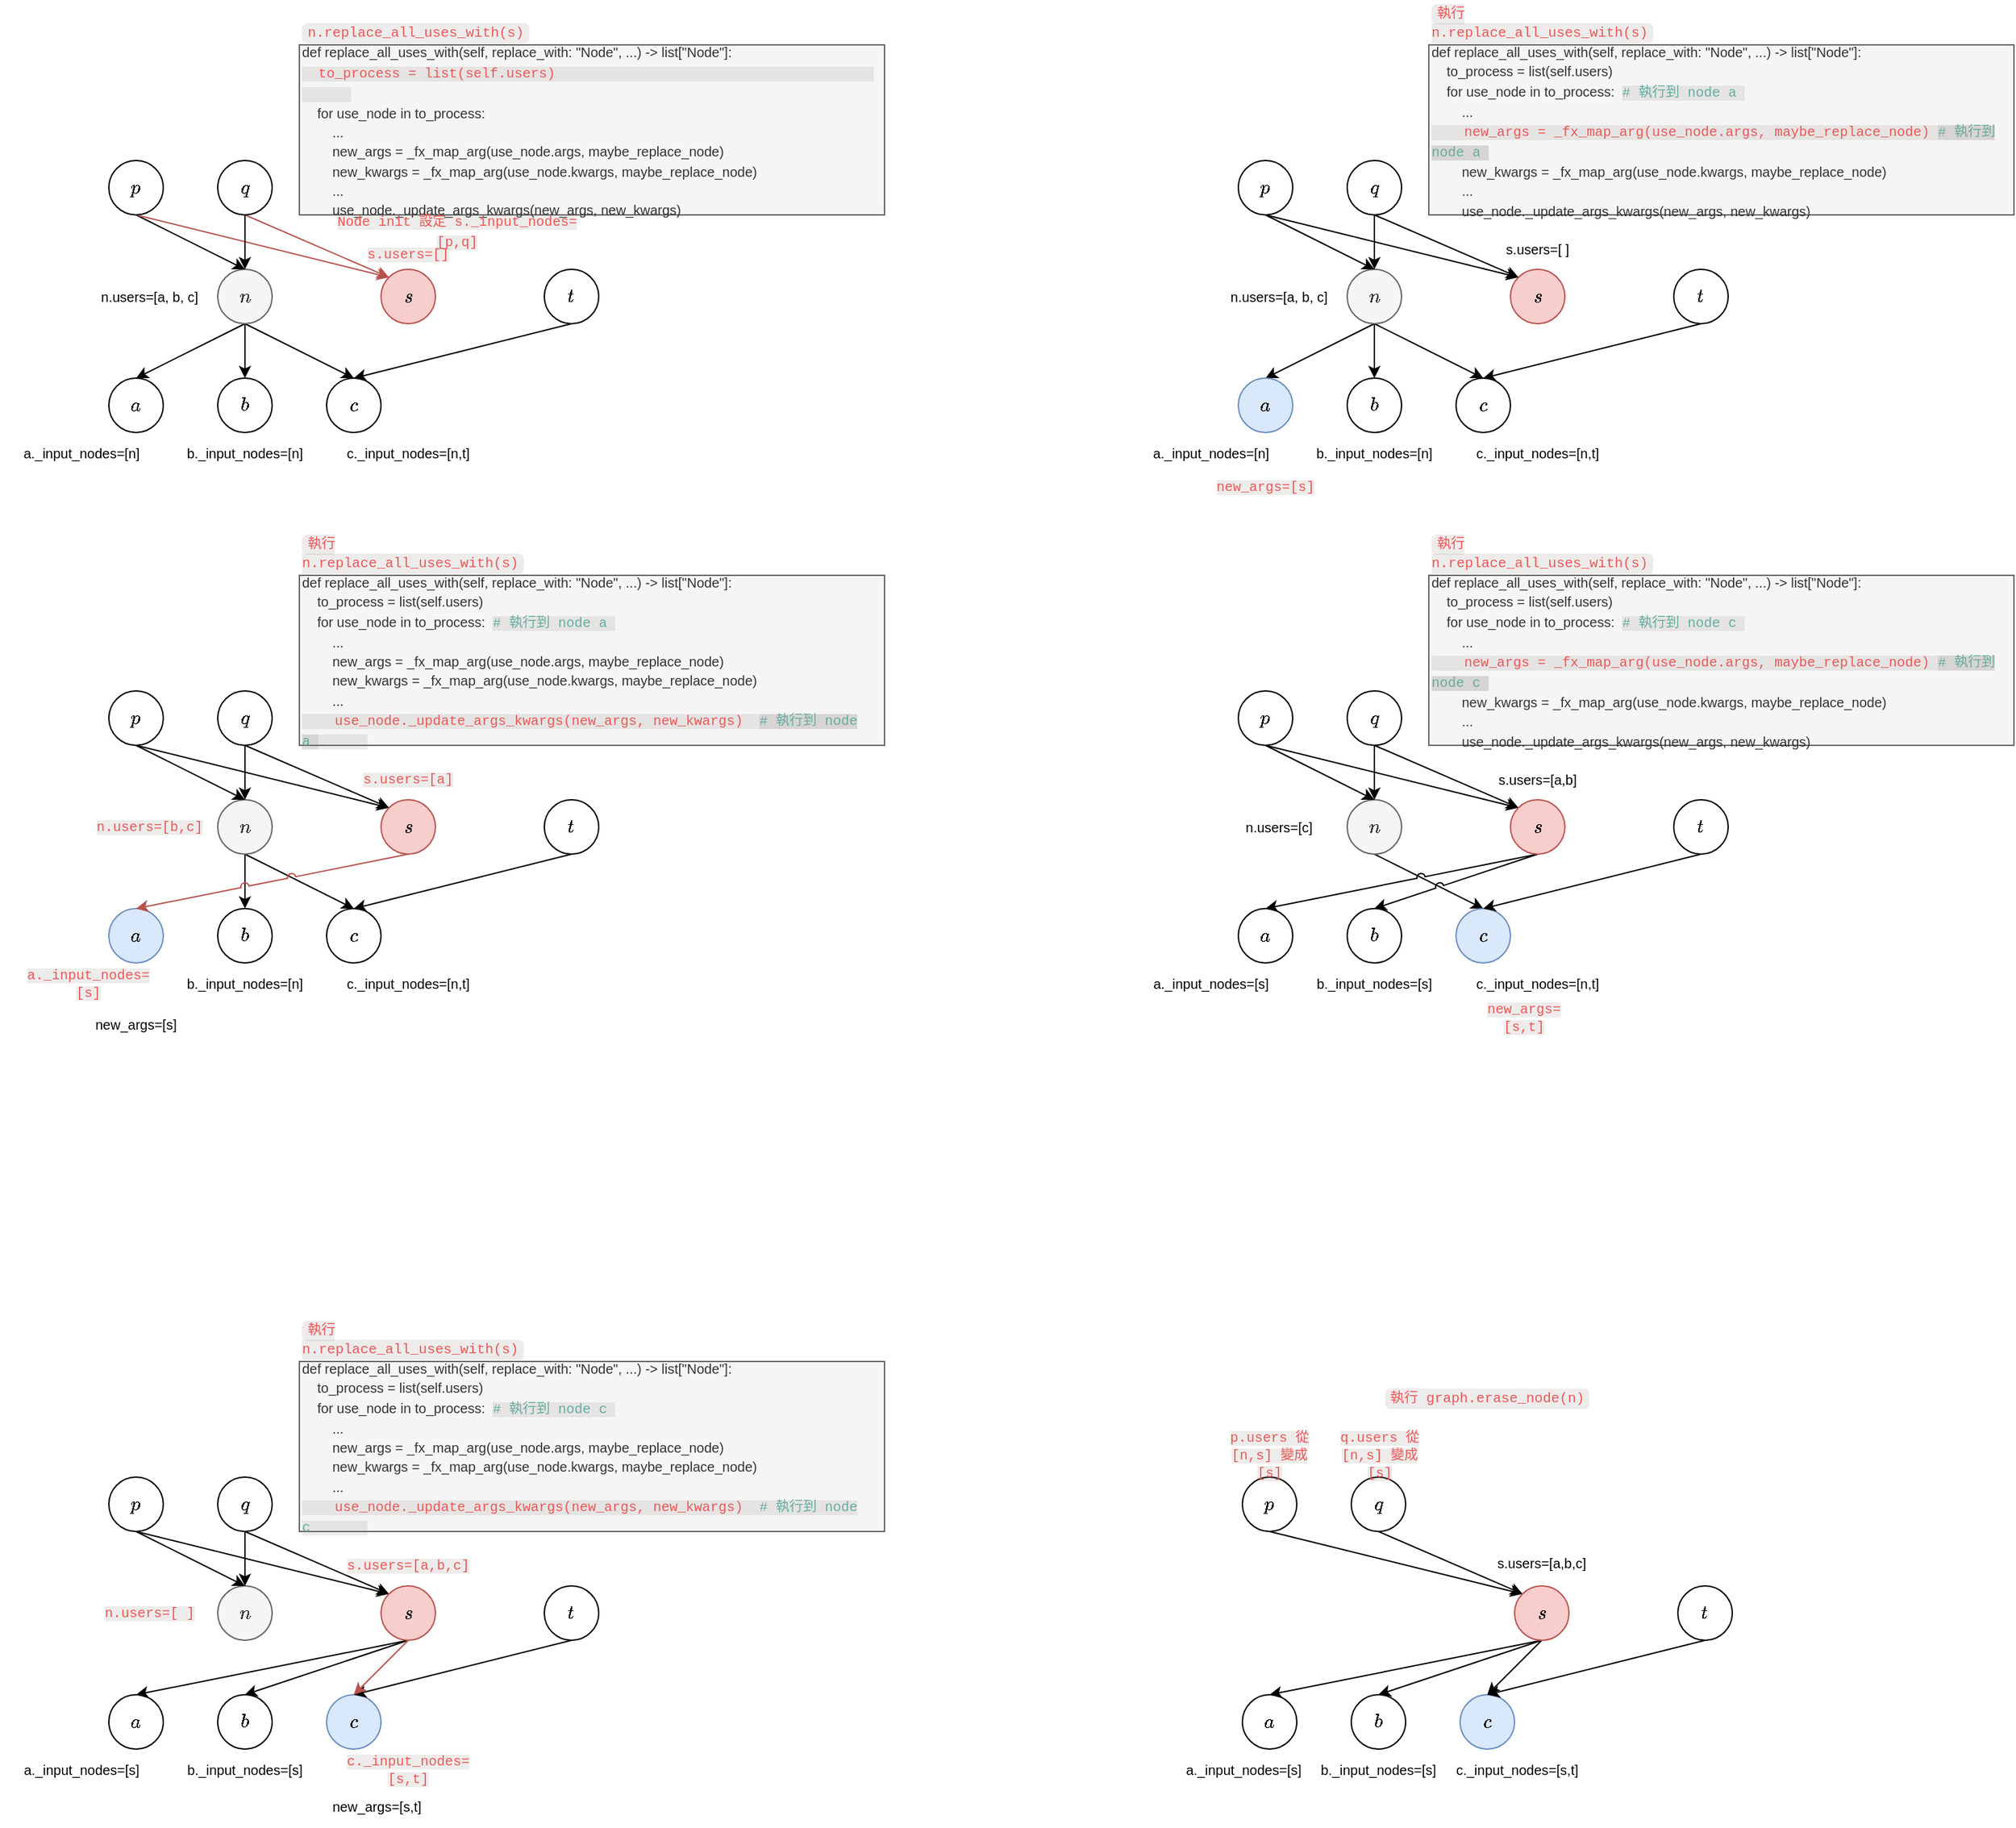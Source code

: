 <mxfile version="28.0.7">
  <diagram name="第 1 页" id="ZsYUH90OOo9Mc2eCsRlN">
    <mxGraphModel dx="815" dy="444" grid="0" gridSize="10" guides="1" tooltips="1" connect="1" arrows="1" fold="1" page="1" pageScale="1" pageWidth="827" pageHeight="1169" math="0" shadow="0">
      <root>
        <mxCell id="0" />
        <mxCell id="1" parent="0" />
        <mxCell id="0RsFQRjkEv8v1QVhbTPD-40" style="edgeStyle=orthogonalEdgeStyle;rounded=0;orthogonalLoop=1;jettySize=auto;html=1;exitX=0.5;exitY=1;exitDx=0;exitDy=0;entryX=0.5;entryY=0;entryDx=0;entryDy=0;" edge="1" parent="1" source="0RsFQRjkEv8v1QVhbTPD-43" target="0RsFQRjkEv8v1QVhbTPD-47">
          <mxGeometry relative="1" as="geometry" />
        </mxCell>
        <mxCell id="0RsFQRjkEv8v1QVhbTPD-41" style="rounded=0;orthogonalLoop=1;jettySize=auto;html=1;exitX=0.5;exitY=1;exitDx=0;exitDy=0;entryX=0.5;entryY=0;entryDx=0;entryDy=0;" edge="1" parent="1" source="0RsFQRjkEv8v1QVhbTPD-43" target="0RsFQRjkEv8v1QVhbTPD-48">
          <mxGeometry relative="1" as="geometry" />
        </mxCell>
        <mxCell id="0RsFQRjkEv8v1QVhbTPD-42" style="rounded=0;orthogonalLoop=1;jettySize=auto;html=1;exitX=0.5;exitY=1;exitDx=0;exitDy=0;entryX=0.5;entryY=0;entryDx=0;entryDy=0;" edge="1" parent="1" source="0RsFQRjkEv8v1QVhbTPD-43" target="0RsFQRjkEv8v1QVhbTPD-46">
          <mxGeometry relative="1" as="geometry" />
        </mxCell>
        <mxCell id="0RsFQRjkEv8v1QVhbTPD-43" value="`n`" style="ellipse;whiteSpace=wrap;html=1;aspect=fixed;fillColor=#f5f5f5;fontColor=#333333;strokeColor=#666666;" vertex="1" parent="1">
          <mxGeometry x="160" y="405" width="40" height="40" as="geometry" />
        </mxCell>
        <mxCell id="0RsFQRjkEv8v1QVhbTPD-44" style="rounded=0;orthogonalLoop=1;jettySize=auto;html=1;exitX=0.5;exitY=1;exitDx=0;exitDy=0;entryX=0.5;entryY=0;entryDx=0;entryDy=0;" edge="1" parent="1" source="0RsFQRjkEv8v1QVhbTPD-45" target="0RsFQRjkEv8v1QVhbTPD-43">
          <mxGeometry relative="1" as="geometry" />
        </mxCell>
        <mxCell id="0RsFQRjkEv8v1QVhbTPD-164" style="rounded=0;orthogonalLoop=1;jettySize=auto;html=1;exitX=0.5;exitY=1;exitDx=0;exitDy=0;entryX=0;entryY=0;entryDx=0;entryDy=0;fillColor=#f8cecc;strokeColor=#b85450;" edge="1" parent="1" source="0RsFQRjkEv8v1QVhbTPD-45" target="0RsFQRjkEv8v1QVhbTPD-53">
          <mxGeometry relative="1" as="geometry" />
        </mxCell>
        <mxCell id="0RsFQRjkEv8v1QVhbTPD-45" value="`p`" style="ellipse;whiteSpace=wrap;html=1;aspect=fixed;" vertex="1" parent="1">
          <mxGeometry x="80" y="325" width="40" height="40" as="geometry" />
        </mxCell>
        <mxCell id="0RsFQRjkEv8v1QVhbTPD-46" value="`a`" style="ellipse;whiteSpace=wrap;html=1;aspect=fixed;fillColor=default;strokeColor=default;align=center;verticalAlign=middle;fontFamily=Helvetica;fontSize=12;fontColor=default;" vertex="1" parent="1">
          <mxGeometry x="80" y="485" width="40" height="40" as="geometry" />
        </mxCell>
        <mxCell id="0RsFQRjkEv8v1QVhbTPD-47" value="`b`" style="ellipse;whiteSpace=wrap;html=1;aspect=fixed;" vertex="1" parent="1">
          <mxGeometry x="160" y="485" width="40" height="40" as="geometry" />
        </mxCell>
        <mxCell id="0RsFQRjkEv8v1QVhbTPD-48" value="`c`" style="ellipse;whiteSpace=wrap;html=1;aspect=fixed;" vertex="1" parent="1">
          <mxGeometry x="240" y="485" width="40" height="40" as="geometry" />
        </mxCell>
        <mxCell id="0RsFQRjkEv8v1QVhbTPD-49" style="rounded=0;orthogonalLoop=1;jettySize=auto;html=1;exitX=0.5;exitY=1;exitDx=0;exitDy=0;entryX=0.5;entryY=0;entryDx=0;entryDy=0;" edge="1" parent="1" source="0RsFQRjkEv8v1QVhbTPD-50" target="0RsFQRjkEv8v1QVhbTPD-48">
          <mxGeometry relative="1" as="geometry" />
        </mxCell>
        <mxCell id="0RsFQRjkEv8v1QVhbTPD-50" value="`t`" style="ellipse;whiteSpace=wrap;html=1;aspect=fixed;" vertex="1" parent="1">
          <mxGeometry x="400" y="405" width="40" height="40" as="geometry" />
        </mxCell>
        <mxCell id="0RsFQRjkEv8v1QVhbTPD-51" style="rounded=0;orthogonalLoop=1;jettySize=auto;html=1;exitX=0.5;exitY=1;exitDx=0;exitDy=0;entryX=0.5;entryY=0;entryDx=0;entryDy=0;" edge="1" parent="1" source="0RsFQRjkEv8v1QVhbTPD-52" target="0RsFQRjkEv8v1QVhbTPD-43">
          <mxGeometry relative="1" as="geometry" />
        </mxCell>
        <mxCell id="0RsFQRjkEv8v1QVhbTPD-165" style="rounded=0;orthogonalLoop=1;jettySize=auto;html=1;exitX=0.5;exitY=1;exitDx=0;exitDy=0;entryX=0;entryY=0;entryDx=0;entryDy=0;fillColor=#f8cecc;strokeColor=#b85450;" edge="1" parent="1" source="0RsFQRjkEv8v1QVhbTPD-52" target="0RsFQRjkEv8v1QVhbTPD-53">
          <mxGeometry relative="1" as="geometry" />
        </mxCell>
        <mxCell id="0RsFQRjkEv8v1QVhbTPD-52" value="`q`" style="ellipse;whiteSpace=wrap;html=1;aspect=fixed;" vertex="1" parent="1">
          <mxGeometry x="160" y="325" width="40" height="40" as="geometry" />
        </mxCell>
        <mxCell id="0RsFQRjkEv8v1QVhbTPD-53" value="`s`" style="ellipse;whiteSpace=wrap;html=1;aspect=fixed;fillColor=#f8cecc;strokeColor=#b85450;" vertex="1" parent="1">
          <mxGeometry x="280" y="405" width="40" height="40" as="geometry" />
        </mxCell>
        <mxCell id="0RsFQRjkEv8v1QVhbTPD-54" value="&lt;div style=&quot;&quot;&gt;&lt;font style=&quot;font-size: 10px;&quot;&gt;def replace_all_uses_with(self, replace_with: &quot;Node&quot;, ...) -&amp;gt; list[&quot;Node&quot;]:&lt;/font&gt;&lt;/div&gt;&lt;div style=&quot;&quot;&gt;&lt;span style=&quot;color: rgb(235, 87, 87); font-family: SFMono-Regular, Menlo, Consolas, &amp;quot;PT Mono&amp;quot;, &amp;quot;Liberation Mono&amp;quot;, Courier, monospace; font-size: 10px; text-align: center; background-color: rgba(135, 131, 120, 0.15);&quot;&gt;&amp;nbsp; to_process = list(self.users)&amp;nbsp; &amp;nbsp; &amp;nbsp; &amp;nbsp; &amp;nbsp; &amp;nbsp; &amp;nbsp; &amp;nbsp; &amp;nbsp;&lt;/span&gt;&lt;span style=&quot;font-size: 10px;&quot;&gt;&lt;/span&gt;&lt;span style=&quot;background-color: rgba(135, 131, 120, 0.15); color: rgb(235, 87, 87); font-family: SFMono-Regular, Menlo, Consolas, &amp;quot;PT Mono&amp;quot;, &amp;quot;Liberation Mono&amp;quot;, Courier, monospace; font-size: 10px; text-align: center;&quot;&gt;&amp;nbsp; &amp;nbsp; &amp;nbsp; &amp;nbsp; &amp;nbsp; &amp;nbsp; &amp;nbsp; &amp;nbsp; &amp;nbsp;&lt;/span&gt;&lt;span style=&quot;background-color: rgba(135, 131, 120, 0.15); color: rgb(235, 87, 87); font-family: SFMono-Regular, Menlo, Consolas, &amp;quot;PT Mono&amp;quot;, &amp;quot;Liberation Mono&amp;quot;, Courier, monospace; font-size: 10px; text-align: center;&quot;&gt;&amp;nbsp; &amp;nbsp; &amp;nbsp; &amp;nbsp; &amp;nbsp; &amp;nbsp;&amp;nbsp;&lt;/span&gt;&lt;/div&gt;&lt;div style=&quot;&quot;&gt;&lt;span style=&quot;font-size: 10px; background-color: transparent; color: light-dark(rgb(51, 51, 51), rgb(193, 193, 193));&quot;&gt;&amp;nbsp; &amp;nbsp; for use_node in to_process:&lt;/span&gt;&lt;/div&gt;&lt;div style=&quot;&quot;&gt;&lt;font style=&quot;font-size: 10px;&quot;&gt;&lt;span style=&quot;background-color: transparent; color: light-dark(rgb(51, 51, 51), rgb(193, 193, 193));&quot;&gt;&amp;nbsp; &amp;nbsp;&lt;/span&gt;&lt;span style=&quot;background-color: transparent; color: light-dark(rgb(51, 51, 51), rgb(193, 193, 193));&quot;&gt;&amp;nbsp;&lt;/span&gt;&amp;nbsp; &amp;nbsp; ...&lt;br&gt;&lt;/font&gt;&lt;/div&gt;&lt;div style=&quot;&quot;&gt;&lt;font style=&quot;font-size: 10px;&quot;&gt;&amp;nbsp; &amp;nbsp; &amp;nbsp; &amp;nbsp; new_args = _fx_map_arg(use_node.args, maybe_replace_node)&lt;/font&gt;&lt;/div&gt;&lt;div style=&quot;&quot;&gt;&lt;font style=&quot;font-size: 10px;&quot;&gt;&amp;nbsp; &amp;nbsp; &amp;nbsp; &amp;nbsp; new_kwargs = _fx_map_arg(use_node.kwargs, maybe_replace_node)&lt;br&gt;&amp;nbsp; &amp;nbsp;&amp;nbsp;&amp;nbsp; &amp;nbsp; ...&lt;br&gt;&amp;nbsp; &amp;nbsp;&amp;nbsp;&amp;nbsp; &amp;nbsp;&amp;nbsp;use_node._update_args_kwargs(new_args, new_kwargs)&lt;/font&gt;&lt;/div&gt;" style="text;html=1;align=left;verticalAlign=middle;whiteSpace=wrap;rounded=0;fillColor=#f5f5f5;fontColor=#333333;strokeColor=#666666;" vertex="1" parent="1">
          <mxGeometry x="220" y="240" width="430" height="125" as="geometry" />
        </mxCell>
        <mxCell id="0RsFQRjkEv8v1QVhbTPD-56" value="&lt;div style=&quot;display:inline&quot; class=&quot;notion-inline-code-container&quot;&gt;&lt;span class=&quot;notion-enable-hover&quot; spellcheck=&quot;false&quot; data-token-index=&quot;0&quot; style=&quot;font-family: SFMono-Regular, Menlo, Consolas, &amp;quot;PT Mono&amp;quot;, &amp;quot;Liberation Mono&amp;quot;, Courier, monospace; line-height: normal; background: rgba(135, 131, 120, 0.15); color: rgb(235, 87, 87); border-radius: 4px; font-size: 85%; padding: 0.2em 0.4em; position: relative; bottom: 0.065em;&quot;&gt;n.replace_all_uses_with(s)&lt;/span&gt;&lt;/div&gt;" style="text;whiteSpace=wrap;html=1;align=left;verticalAlign=bottom;" vertex="1" parent="1">
          <mxGeometry x="220" y="210" width="160" height="30" as="geometry" />
        </mxCell>
        <mxCell id="0RsFQRjkEv8v1QVhbTPD-59" value="n.users=[a, b, c]" style="text;html=1;align=center;verticalAlign=middle;whiteSpace=wrap;rounded=0;fontSize=10;" vertex="1" parent="1">
          <mxGeometry x="70" y="410" width="80" height="30" as="geometry" />
        </mxCell>
        <mxCell id="0RsFQRjkEv8v1QVhbTPD-60" value="&lt;span style=&quot;color: rgb(235, 87, 87); font-family: SFMono-Regular, Menlo, Consolas, &amp;quot;PT Mono&amp;quot;, &amp;quot;Liberation Mono&amp;quot;, Courier, monospace; background-color: rgba(135, 131, 120, 0.15);&quot;&gt;s.users=[]&lt;/span&gt;" style="text;html=1;align=center;verticalAlign=middle;whiteSpace=wrap;rounded=0;fontSize=10;" vertex="1" parent="1">
          <mxGeometry x="260" y="383" width="80" height="22" as="geometry" />
        </mxCell>
        <mxCell id="0RsFQRjkEv8v1QVhbTPD-61" style="edgeStyle=orthogonalEdgeStyle;rounded=0;orthogonalLoop=1;jettySize=auto;html=1;exitX=0.5;exitY=1;exitDx=0;exitDy=0;entryX=0.5;entryY=0;entryDx=0;entryDy=0;" edge="1" parent="1" source="0RsFQRjkEv8v1QVhbTPD-64" target="0RsFQRjkEv8v1QVhbTPD-68">
          <mxGeometry relative="1" as="geometry" />
        </mxCell>
        <mxCell id="0RsFQRjkEv8v1QVhbTPD-62" style="rounded=0;orthogonalLoop=1;jettySize=auto;html=1;exitX=0.5;exitY=1;exitDx=0;exitDy=0;entryX=0.5;entryY=0;entryDx=0;entryDy=0;" edge="1" parent="1" source="0RsFQRjkEv8v1QVhbTPD-64" target="0RsFQRjkEv8v1QVhbTPD-69">
          <mxGeometry relative="1" as="geometry" />
        </mxCell>
        <mxCell id="0RsFQRjkEv8v1QVhbTPD-63" style="rounded=0;orthogonalLoop=1;jettySize=auto;html=1;exitX=0.5;exitY=1;exitDx=0;exitDy=0;entryX=0.5;entryY=0;entryDx=0;entryDy=0;" edge="1" parent="1" source="0RsFQRjkEv8v1QVhbTPD-64" target="0RsFQRjkEv8v1QVhbTPD-67">
          <mxGeometry relative="1" as="geometry" />
        </mxCell>
        <mxCell id="0RsFQRjkEv8v1QVhbTPD-64" value="`n`" style="ellipse;whiteSpace=wrap;html=1;aspect=fixed;fillColor=#f5f5f5;fontColor=#333333;strokeColor=#666666;" vertex="1" parent="1">
          <mxGeometry x="990" y="405" width="40" height="40" as="geometry" />
        </mxCell>
        <mxCell id="0RsFQRjkEv8v1QVhbTPD-65" style="rounded=0;orthogonalLoop=1;jettySize=auto;html=1;exitX=0.5;exitY=1;exitDx=0;exitDy=0;entryX=0.5;entryY=0;entryDx=0;entryDy=0;" edge="1" parent="1" source="0RsFQRjkEv8v1QVhbTPD-66" target="0RsFQRjkEv8v1QVhbTPD-64">
          <mxGeometry relative="1" as="geometry" />
        </mxCell>
        <mxCell id="0RsFQRjkEv8v1QVhbTPD-66" value="`p`" style="ellipse;whiteSpace=wrap;html=1;aspect=fixed;" vertex="1" parent="1">
          <mxGeometry x="910" y="325" width="40" height="40" as="geometry" />
        </mxCell>
        <mxCell id="0RsFQRjkEv8v1QVhbTPD-67" value="`a`" style="ellipse;whiteSpace=wrap;html=1;aspect=fixed;fillColor=#dae8fc;strokeColor=#6c8ebf;align=center;verticalAlign=middle;fontFamily=Helvetica;fontSize=12;" vertex="1" parent="1">
          <mxGeometry x="910" y="485" width="40" height="40" as="geometry" />
        </mxCell>
        <mxCell id="0RsFQRjkEv8v1QVhbTPD-68" value="`b`" style="ellipse;whiteSpace=wrap;html=1;aspect=fixed;" vertex="1" parent="1">
          <mxGeometry x="990" y="485" width="40" height="40" as="geometry" />
        </mxCell>
        <mxCell id="0RsFQRjkEv8v1QVhbTPD-69" value="`c`" style="ellipse;whiteSpace=wrap;html=1;aspect=fixed;" vertex="1" parent="1">
          <mxGeometry x="1070" y="485" width="40" height="40" as="geometry" />
        </mxCell>
        <mxCell id="0RsFQRjkEv8v1QVhbTPD-70" style="rounded=0;orthogonalLoop=1;jettySize=auto;html=1;exitX=0.5;exitY=1;exitDx=0;exitDy=0;entryX=0.5;entryY=0;entryDx=0;entryDy=0;" edge="1" parent="1" source="0RsFQRjkEv8v1QVhbTPD-71" target="0RsFQRjkEv8v1QVhbTPD-69">
          <mxGeometry relative="1" as="geometry" />
        </mxCell>
        <mxCell id="0RsFQRjkEv8v1QVhbTPD-71" value="`t`" style="ellipse;whiteSpace=wrap;html=1;aspect=fixed;" vertex="1" parent="1">
          <mxGeometry x="1230" y="405" width="40" height="40" as="geometry" />
        </mxCell>
        <mxCell id="0RsFQRjkEv8v1QVhbTPD-72" style="rounded=0;orthogonalLoop=1;jettySize=auto;html=1;exitX=0.5;exitY=1;exitDx=0;exitDy=0;entryX=0.5;entryY=0;entryDx=0;entryDy=0;" edge="1" parent="1" source="0RsFQRjkEv8v1QVhbTPD-73" target="0RsFQRjkEv8v1QVhbTPD-64">
          <mxGeometry relative="1" as="geometry" />
        </mxCell>
        <mxCell id="0RsFQRjkEv8v1QVhbTPD-173" style="rounded=0;orthogonalLoop=1;jettySize=auto;html=1;exitX=0.5;exitY=1;exitDx=0;exitDy=0;entryX=0;entryY=0;entryDx=0;entryDy=0;" edge="1" parent="1" source="0RsFQRjkEv8v1QVhbTPD-73" target="0RsFQRjkEv8v1QVhbTPD-74">
          <mxGeometry relative="1" as="geometry" />
        </mxCell>
        <mxCell id="0RsFQRjkEv8v1QVhbTPD-73" value="`q`" style="ellipse;whiteSpace=wrap;html=1;aspect=fixed;" vertex="1" parent="1">
          <mxGeometry x="990" y="325" width="40" height="40" as="geometry" />
        </mxCell>
        <mxCell id="0RsFQRjkEv8v1QVhbTPD-74" value="`s`" style="ellipse;whiteSpace=wrap;html=1;aspect=fixed;fillColor=#f8cecc;strokeColor=#b85450;" vertex="1" parent="1">
          <mxGeometry x="1110" y="405" width="40" height="40" as="geometry" />
        </mxCell>
        <mxCell id="0RsFQRjkEv8v1QVhbTPD-75" value="&lt;div style=&quot;&quot;&gt;&lt;font style=&quot;font-size: 10px;&quot;&gt;def replace_all_uses_with(self, replace_with: &quot;Node&quot;, ...) -&amp;gt; list[&quot;Node&quot;]:&lt;/font&gt;&lt;/div&gt;&lt;div style=&quot;&quot;&gt;&lt;font style=&quot;font-size: 10px;&quot;&gt;&amp;nbsp; &amp;nbsp; to_process = list(self.users)&lt;/font&gt;&lt;/div&gt;&lt;div style=&quot;&quot;&gt;&lt;span style=&quot;font-size: 10px; background-color: transparent; color: light-dark(rgb(51, 51, 51), rgb(193, 193, 193));&quot;&gt;&amp;nbsp; &amp;nbsp; for use_node in to_process:&amp;nbsp;&amp;nbsp;&lt;/span&gt;&lt;span style=&quot;font-size: 10px; font-family: SFMono-Regular, Menlo, Consolas, &amp;quot;PT Mono&amp;quot;, &amp;quot;Liberation Mono&amp;quot;, Courier, monospace; text-align: center; background-color: rgba(135, 131, 120, 0.15); color: rgb(235, 87, 87);&quot;&gt;&lt;font style=&quot;color: rgb(103, 171, 159);&quot;&gt;# 執行到 node a&lt;/font&gt;&lt;/span&gt;&lt;span style=&quot;font-size: 10px; color: rgb(235, 87, 87); font-family: SFMono-Regular, Menlo, Consolas, &amp;quot;PT Mono&amp;quot;, &amp;quot;Liberation Mono&amp;quot;, Courier, monospace; text-align: center; background-color: rgba(135, 131, 120, 0.15);&quot;&gt;&amp;nbsp;&lt;/span&gt;&lt;/div&gt;&lt;div style=&quot;&quot;&gt;&lt;font style=&quot;font-size: 10px;&quot;&gt;&lt;span style=&quot;background-color: transparent; color: light-dark(rgb(51, 51, 51), rgb(193, 193, 193));&quot;&gt;&amp;nbsp; &amp;nbsp;&lt;/span&gt;&lt;span style=&quot;background-color: transparent; color: light-dark(rgb(51, 51, 51), rgb(193, 193, 193));&quot;&gt;&amp;nbsp;&lt;/span&gt;&amp;nbsp; &amp;nbsp; ...&lt;/font&gt;&lt;/div&gt;&lt;div style=&quot;&quot;&gt;&lt;font style=&quot;font-size: 10px;&quot;&gt;&lt;span style=&quot;color: rgb(235, 87, 87); font-family: SFMono-Regular, Menlo, Consolas, &amp;quot;PT Mono&amp;quot;, &amp;quot;Liberation Mono&amp;quot;, Courier, monospace; text-align: center; background-color: rgba(135, 131, 120, 0.15);&quot;&gt;&amp;nbsp; &amp;nbsp; new_args = _fx_map_arg(use_node.args, maybe_replace_node)&amp;nbsp;&lt;span style=&quot;background-color: rgba(135, 131, 120, 0.15); color: rgb(235, 87, 87);&quot;&gt;&lt;font style=&quot;color: rgb(103, 171, 159);&quot;&gt;# 執行到 node a&lt;/font&gt;&lt;/span&gt;&lt;span style=&quot;color: rgb(235, 87, 87); background-color: rgba(135, 131, 120, 0.15);&quot;&gt;&amp;nbsp;&lt;/span&gt;&lt;/span&gt;&lt;/font&gt;&lt;/div&gt;&lt;div style=&quot;&quot;&gt;&lt;font style=&quot;font-size: 10px;&quot;&gt;&amp;nbsp; &amp;nbsp; &amp;nbsp; &amp;nbsp; new_kwargs = _fx_map_arg(use_node.kwargs, maybe_replace_node)&lt;br&gt;&amp;nbsp; &amp;nbsp;&amp;nbsp;&amp;nbsp; &amp;nbsp; ...&lt;br&gt;&amp;nbsp; &amp;nbsp;&amp;nbsp;&amp;nbsp; &amp;nbsp;&amp;nbsp;use_node._update_args_kwargs(new_args, new_kwargs)&lt;/font&gt;&lt;/div&gt;" style="text;html=1;align=left;verticalAlign=middle;whiteSpace=wrap;rounded=0;fillColor=#f5f5f5;fontColor=#333333;strokeColor=#666666;" vertex="1" parent="1">
          <mxGeometry x="1050" y="240" width="430" height="125" as="geometry" />
        </mxCell>
        <mxCell id="0RsFQRjkEv8v1QVhbTPD-77" value="&lt;div style=&quot;display:inline&quot; class=&quot;notion-inline-code-container&quot;&gt;&lt;span class=&quot;notion-enable-hover&quot; spellcheck=&quot;false&quot; data-token-index=&quot;0&quot; style=&quot;font-family: SFMono-Regular, Menlo, Consolas, &amp;quot;PT Mono&amp;quot;, &amp;quot;Liberation Mono&amp;quot;, Courier, monospace; line-height: normal; background: rgba(135, 131, 120, 0.15); color: rgb(235, 87, 87); border-radius: 4px; font-size: 85%; padding: 0.2em 0.4em; position: relative; bottom: 0.065em;&quot;&gt;執行 n.replace_all_uses_with(s)&lt;/span&gt;&lt;/div&gt;" style="text;whiteSpace=wrap;html=1;align=left;verticalAlign=bottom;" vertex="1" parent="1">
          <mxGeometry x="1050" y="210" width="190" height="30" as="geometry" />
        </mxCell>
        <mxCell id="0RsFQRjkEv8v1QVhbTPD-80" value="n.users=[a, b, c]" style="text;html=1;align=center;verticalAlign=middle;whiteSpace=wrap;rounded=0;fontSize=10;" vertex="1" parent="1">
          <mxGeometry x="900" y="410" width="80" height="30" as="geometry" />
        </mxCell>
        <mxCell id="0RsFQRjkEv8v1QVhbTPD-81" value="s.users=[ ]" style="text;html=1;align=center;verticalAlign=middle;whiteSpace=wrap;rounded=0;fontSize=10;" vertex="1" parent="1">
          <mxGeometry x="1090" y="375" width="80" height="30" as="geometry" />
        </mxCell>
        <mxCell id="0RsFQRjkEv8v1QVhbTPD-82" value="&lt;span style=&quot;color: rgb(235, 87, 87); font-family: SFMono-Regular, Menlo, Consolas, &amp;quot;PT Mono&amp;quot;, &amp;quot;Liberation Mono&amp;quot;, Courier, monospace; background-color: rgba(135, 131, 120, 0.15);&quot;&gt;new_args=[s]&lt;/span&gt;" style="text;html=1;align=center;verticalAlign=middle;whiteSpace=wrap;rounded=0;fontSize=10;" vertex="1" parent="1">
          <mxGeometry x="890" y="550" width="80" height="30" as="geometry" />
        </mxCell>
        <mxCell id="0RsFQRjkEv8v1QVhbTPD-84" style="edgeStyle=orthogonalEdgeStyle;rounded=0;orthogonalLoop=1;jettySize=auto;html=1;exitX=0.5;exitY=1;exitDx=0;exitDy=0;entryX=0.5;entryY=0;entryDx=0;entryDy=0;" edge="1" parent="1" source="0RsFQRjkEv8v1QVhbTPD-86" target="0RsFQRjkEv8v1QVhbTPD-90">
          <mxGeometry relative="1" as="geometry" />
        </mxCell>
        <mxCell id="0RsFQRjkEv8v1QVhbTPD-85" style="rounded=0;orthogonalLoop=1;jettySize=auto;html=1;exitX=0.5;exitY=1;exitDx=0;exitDy=0;entryX=0.5;entryY=0;entryDx=0;entryDy=0;" edge="1" parent="1" source="0RsFQRjkEv8v1QVhbTPD-86" target="0RsFQRjkEv8v1QVhbTPD-91">
          <mxGeometry relative="1" as="geometry" />
        </mxCell>
        <mxCell id="0RsFQRjkEv8v1QVhbTPD-86" value="`n`" style="ellipse;whiteSpace=wrap;html=1;aspect=fixed;fillColor=#f5f5f5;fontColor=#333333;strokeColor=#666666;" vertex="1" parent="1">
          <mxGeometry x="160" y="795" width="40" height="40" as="geometry" />
        </mxCell>
        <mxCell id="0RsFQRjkEv8v1QVhbTPD-87" style="rounded=0;orthogonalLoop=1;jettySize=auto;html=1;exitX=0.5;exitY=1;exitDx=0;exitDy=0;entryX=0.5;entryY=0;entryDx=0;entryDy=0;" edge="1" parent="1" source="0RsFQRjkEv8v1QVhbTPD-88" target="0RsFQRjkEv8v1QVhbTPD-86">
          <mxGeometry relative="1" as="geometry" />
        </mxCell>
        <mxCell id="0RsFQRjkEv8v1QVhbTPD-166" style="rounded=0;orthogonalLoop=1;jettySize=auto;html=1;exitX=0.5;exitY=1;exitDx=0;exitDy=0;entryX=0;entryY=0;entryDx=0;entryDy=0;" edge="1" parent="1" source="0RsFQRjkEv8v1QVhbTPD-88" target="0RsFQRjkEv8v1QVhbTPD-97">
          <mxGeometry relative="1" as="geometry" />
        </mxCell>
        <mxCell id="0RsFQRjkEv8v1QVhbTPD-88" value="`p`" style="ellipse;whiteSpace=wrap;html=1;aspect=fixed;" vertex="1" parent="1">
          <mxGeometry x="80" y="715" width="40" height="40" as="geometry" />
        </mxCell>
        <mxCell id="0RsFQRjkEv8v1QVhbTPD-89" value="`a`" style="ellipse;whiteSpace=wrap;html=1;aspect=fixed;fillColor=#dae8fc;strokeColor=#6c8ebf;align=center;verticalAlign=middle;fontFamily=Helvetica;fontSize=12;" vertex="1" parent="1">
          <mxGeometry x="80" y="875" width="40" height="40" as="geometry" />
        </mxCell>
        <mxCell id="0RsFQRjkEv8v1QVhbTPD-90" value="`b`" style="ellipse;whiteSpace=wrap;html=1;aspect=fixed;" vertex="1" parent="1">
          <mxGeometry x="160" y="875" width="40" height="40" as="geometry" />
        </mxCell>
        <mxCell id="0RsFQRjkEv8v1QVhbTPD-91" value="`c`" style="ellipse;whiteSpace=wrap;html=1;aspect=fixed;" vertex="1" parent="1">
          <mxGeometry x="240" y="875" width="40" height="40" as="geometry" />
        </mxCell>
        <mxCell id="0RsFQRjkEv8v1QVhbTPD-92" style="rounded=0;orthogonalLoop=1;jettySize=auto;html=1;exitX=0.5;exitY=1;exitDx=0;exitDy=0;entryX=0.5;entryY=0;entryDx=0;entryDy=0;" edge="1" parent="1" source="0RsFQRjkEv8v1QVhbTPD-93" target="0RsFQRjkEv8v1QVhbTPD-91">
          <mxGeometry relative="1" as="geometry" />
        </mxCell>
        <mxCell id="0RsFQRjkEv8v1QVhbTPD-93" value="`t`" style="ellipse;whiteSpace=wrap;html=1;aspect=fixed;" vertex="1" parent="1">
          <mxGeometry x="400" y="795" width="40" height="40" as="geometry" />
        </mxCell>
        <mxCell id="0RsFQRjkEv8v1QVhbTPD-94" style="rounded=0;orthogonalLoop=1;jettySize=auto;html=1;exitX=0.5;exitY=1;exitDx=0;exitDy=0;entryX=0.5;entryY=0;entryDx=0;entryDy=0;" edge="1" parent="1" source="0RsFQRjkEv8v1QVhbTPD-95" target="0RsFQRjkEv8v1QVhbTPD-86">
          <mxGeometry relative="1" as="geometry" />
        </mxCell>
        <mxCell id="0RsFQRjkEv8v1QVhbTPD-167" style="rounded=0;orthogonalLoop=1;jettySize=auto;html=1;exitX=0.5;exitY=1;exitDx=0;exitDy=0;entryX=0;entryY=0;entryDx=0;entryDy=0;" edge="1" parent="1" source="0RsFQRjkEv8v1QVhbTPD-95" target="0RsFQRjkEv8v1QVhbTPD-97">
          <mxGeometry relative="1" as="geometry" />
        </mxCell>
        <mxCell id="0RsFQRjkEv8v1QVhbTPD-95" value="`q`" style="ellipse;whiteSpace=wrap;html=1;aspect=fixed;" vertex="1" parent="1">
          <mxGeometry x="160" y="715" width="40" height="40" as="geometry" />
        </mxCell>
        <mxCell id="0RsFQRjkEv8v1QVhbTPD-96" style="rounded=0;orthogonalLoop=1;jettySize=auto;html=1;exitX=0.5;exitY=1;exitDx=0;exitDy=0;entryX=0.5;entryY=0;entryDx=0;entryDy=0;fillColor=#f8cecc;strokeColor=#b85450;jumpStyle=arc;" edge="1" parent="1" source="0RsFQRjkEv8v1QVhbTPD-97" target="0RsFQRjkEv8v1QVhbTPD-89">
          <mxGeometry relative="1" as="geometry" />
        </mxCell>
        <mxCell id="0RsFQRjkEv8v1QVhbTPD-97" value="`s`" style="ellipse;whiteSpace=wrap;html=1;aspect=fixed;fillColor=#f8cecc;strokeColor=#b85450;" vertex="1" parent="1">
          <mxGeometry x="280" y="795" width="40" height="40" as="geometry" />
        </mxCell>
        <mxCell id="0RsFQRjkEv8v1QVhbTPD-98" value="&lt;div style=&quot;&quot;&gt;&lt;font style=&quot;font-size: 10px;&quot;&gt;def replace_all_uses_with(self, replace_with: &quot;Node&quot;, ...) -&amp;gt; list[&quot;Node&quot;]:&lt;/font&gt;&lt;/div&gt;&lt;div style=&quot;&quot;&gt;&lt;font style=&quot;font-size: 10px;&quot;&gt;&amp;nbsp; &amp;nbsp; to_process = list(self.users)&lt;/font&gt;&lt;/div&gt;&lt;div style=&quot;&quot;&gt;&lt;span style=&quot;font-size: 10px; background-color: transparent; color: light-dark(rgb(51, 51, 51), rgb(193, 193, 193));&quot;&gt;&amp;nbsp; &amp;nbsp; for use_node in to_process:&amp;nbsp;&amp;nbsp;&lt;/span&gt;&lt;span style=&quot;font-size: 10px; font-family: SFMono-Regular, Menlo, Consolas, &amp;quot;PT Mono&amp;quot;, &amp;quot;Liberation Mono&amp;quot;, Courier, monospace; text-align: center; background-color: rgba(135, 131, 120, 0.15); color: rgb(235, 87, 87);&quot;&gt;&lt;font style=&quot;color: rgb(103, 171, 159);&quot;&gt;# 執行到 node a&lt;/font&gt;&lt;/span&gt;&lt;span style=&quot;font-size: 10px; color: rgb(235, 87, 87); font-family: SFMono-Regular, Menlo, Consolas, &amp;quot;PT Mono&amp;quot;, &amp;quot;Liberation Mono&amp;quot;, Courier, monospace; text-align: center; background-color: rgba(135, 131, 120, 0.15);&quot;&gt;&amp;nbsp;&lt;/span&gt;&lt;/div&gt;&lt;div style=&quot;&quot;&gt;&lt;font style=&quot;font-size: 10px;&quot;&gt;&lt;span style=&quot;background-color: transparent; color: light-dark(rgb(51, 51, 51), rgb(193, 193, 193));&quot;&gt;&amp;nbsp; &amp;nbsp;&lt;/span&gt;&lt;span style=&quot;background-color: transparent; color: light-dark(rgb(51, 51, 51), rgb(193, 193, 193));&quot;&gt;&amp;nbsp;&lt;/span&gt;&amp;nbsp; &amp;nbsp; ...&lt;/font&gt;&lt;/div&gt;&lt;div style=&quot;&quot;&gt;&lt;font style=&quot;font-size: 10px;&quot;&gt;&amp;nbsp; &amp;nbsp; &amp;nbsp; &amp;nbsp; new_args = _fx_map_arg(use_node.args, maybe_replace_node)&lt;/font&gt;&lt;/div&gt;&lt;div style=&quot;&quot;&gt;&lt;font style=&quot;font-size: 10px;&quot;&gt;&amp;nbsp; &amp;nbsp; &amp;nbsp; &amp;nbsp; new_kwargs = _fx_map_arg(use_node.kwargs, maybe_replace_node)&lt;br&gt;&amp;nbsp; &amp;nbsp;&amp;nbsp;&amp;nbsp; &amp;nbsp; ...&lt;/font&gt;&lt;/div&gt;&lt;div style=&quot;&quot;&gt;&lt;font style=&quot;font-size: 10px;&quot;&gt;&lt;span style=&quot;color: rgb(235, 87, 87); font-family: SFMono-Regular, Menlo, Consolas, &amp;quot;PT Mono&amp;quot;, &amp;quot;Liberation Mono&amp;quot;, Courier, monospace; text-align: center; background-color: rgba(135, 131, 120, 0.15);&quot;&gt;&amp;nbsp; &amp;nbsp; use_node._update_args_kwargs(new_args, new_kwargs)&amp;nbsp;&amp;nbsp;&lt;span style=&quot;background-color: rgba(135, 131, 120, 0.15); color: rgb(235, 87, 87);&quot;&gt;&lt;font style=&quot;color: rgb(103, 171, 159);&quot;&gt;# 執行到 node a&lt;/font&gt;&lt;/span&gt;&lt;span style=&quot;color: rgb(235, 87, 87); background-color: rgba(135, 131, 120, 0.15);&quot;&gt;&amp;nbsp;&lt;/span&gt;&amp;nbsp; &amp;nbsp; &amp;nbsp;&amp;nbsp;&lt;/span&gt;&lt;br&gt;&lt;/font&gt;&lt;/div&gt;" style="text;html=1;align=left;verticalAlign=middle;whiteSpace=wrap;rounded=0;fillColor=#f5f5f5;fontColor=#333333;strokeColor=#666666;" vertex="1" parent="1">
          <mxGeometry x="220" y="630" width="430" height="125" as="geometry" />
        </mxCell>
        <mxCell id="0RsFQRjkEv8v1QVhbTPD-99" value="&lt;span style=&quot;color: rgb(235, 87, 87); font-family: SFMono-Regular, Menlo, Consolas, &amp;quot;PT Mono&amp;quot;, &amp;quot;Liberation Mono&amp;quot;, Courier, monospace; background-color: rgba(135, 131, 120, 0.15);&quot;&gt;a._input_nodes=[s]&lt;/span&gt;" style="text;html=1;align=center;verticalAlign=middle;rounded=0;fontSize=10;whiteSpace=wrap;" vertex="1" parent="1">
          <mxGeometry x="10" y="915" width="110" height="30" as="geometry" />
        </mxCell>
        <mxCell id="0RsFQRjkEv8v1QVhbTPD-100" value="&lt;div style=&quot;display:inline&quot; class=&quot;notion-inline-code-container&quot;&gt;&lt;span class=&quot;notion-enable-hover&quot; spellcheck=&quot;false&quot; data-token-index=&quot;0&quot; style=&quot;font-family: SFMono-Regular, Menlo, Consolas, &amp;quot;PT Mono&amp;quot;, &amp;quot;Liberation Mono&amp;quot;, Courier, monospace; line-height: normal; background: rgba(135, 131, 120, 0.15); color: rgb(235, 87, 87); border-radius: 4px; font-size: 85%; padding: 0.2em 0.4em; position: relative; bottom: 0.065em;&quot;&gt;執行 n.replace_all_uses_with(s)&lt;/span&gt;&lt;/div&gt;" style="text;whiteSpace=wrap;html=1;align=left;verticalAlign=bottom;" vertex="1" parent="1">
          <mxGeometry x="220" y="600" width="190" height="30" as="geometry" />
        </mxCell>
        <mxCell id="0RsFQRjkEv8v1QVhbTPD-101" value="b._input_nodes&lt;span style=&quot;background-color: transparent; color: light-dark(rgb(0, 0, 0), rgb(255, 255, 255));&quot;&gt;=[n]&lt;/span&gt;" style="text;html=1;align=center;verticalAlign=middle;whiteSpace=wrap;rounded=0;fontSize=10;" vertex="1" parent="1">
          <mxGeometry x="120" y="915" width="120" height="30" as="geometry" />
        </mxCell>
        <mxCell id="0RsFQRjkEv8v1QVhbTPD-102" value="c._input_nodes=[n,t]" style="text;html=1;align=center;verticalAlign=middle;whiteSpace=wrap;rounded=0;fontSize=10;" vertex="1" parent="1">
          <mxGeometry x="240" y="915" width="120" height="30" as="geometry" />
        </mxCell>
        <mxCell id="0RsFQRjkEv8v1QVhbTPD-103" value="&lt;div&gt;&lt;span style=&quot;color: rgb(235, 87, 87); font-family: SFMono-Regular, Menlo, Consolas, &amp;quot;PT Mono&amp;quot;, &amp;quot;Liberation Mono&amp;quot;, Courier, monospace; background-color: rgba(135, 131, 120, 0.15);&quot;&gt;n.users=[b,c]&lt;/span&gt;&lt;/div&gt;" style="text;html=1;align=center;verticalAlign=middle;whiteSpace=wrap;rounded=0;fontSize=10;" vertex="1" parent="1">
          <mxGeometry x="70" y="800" width="80" height="30" as="geometry" />
        </mxCell>
        <mxCell id="0RsFQRjkEv8v1QVhbTPD-104" value="&lt;div&gt;&lt;span style=&quot;color: rgb(235, 87, 87); font-family: SFMono-Regular, Menlo, Consolas, &amp;quot;PT Mono&amp;quot;, &amp;quot;Liberation Mono&amp;quot;, Courier, monospace; background-color: rgba(135, 131, 120, 0.15);&quot;&gt;s.users=[a]&lt;/span&gt;&lt;/div&gt;" style="text;html=1;align=center;verticalAlign=middle;whiteSpace=wrap;rounded=0;fontSize=10;" vertex="1" parent="1">
          <mxGeometry x="260" y="765" width="80" height="30" as="geometry" />
        </mxCell>
        <mxCell id="0RsFQRjkEv8v1QVhbTPD-105" value="&lt;font style=&quot;font-size: 10px;&quot;&gt;new_args=[s]&lt;/font&gt;" style="text;html=1;align=center;verticalAlign=middle;whiteSpace=wrap;rounded=0;" vertex="1" parent="1">
          <mxGeometry x="63" y="945" width="74" height="30" as="geometry" />
        </mxCell>
        <mxCell id="0RsFQRjkEv8v1QVhbTPD-107" value="b._input_nodes&lt;span style=&quot;background-color: transparent; color: light-dark(rgb(0, 0, 0), rgb(255, 255, 255));&quot;&gt;=[n]&lt;/span&gt;" style="text;html=1;align=center;verticalAlign=middle;whiteSpace=wrap;rounded=0;fontSize=10;" vertex="1" parent="1">
          <mxGeometry x="120" y="525" width="120" height="30" as="geometry" />
        </mxCell>
        <mxCell id="0RsFQRjkEv8v1QVhbTPD-108" value="c._input_nodes=[n,t]" style="text;html=1;align=center;verticalAlign=middle;whiteSpace=wrap;rounded=0;fontSize=10;" vertex="1" parent="1">
          <mxGeometry x="240" y="525" width="120" height="30" as="geometry" />
        </mxCell>
        <mxCell id="0RsFQRjkEv8v1QVhbTPD-109" value="a._input_nodes&lt;span style=&quot;background-color: transparent; color: light-dark(rgb(0, 0, 0), rgb(255, 255, 255));&quot;&gt;=[n]&lt;/span&gt;" style="text;html=1;align=center;verticalAlign=middle;whiteSpace=wrap;rounded=0;fontSize=10;" vertex="1" parent="1">
          <mxGeometry y="525" width="120" height="30" as="geometry" />
        </mxCell>
        <mxCell id="0RsFQRjkEv8v1QVhbTPD-110" value="b._input_nodes&lt;span style=&quot;background-color: transparent; color: light-dark(rgb(0, 0, 0), rgb(255, 255, 255));&quot;&gt;=[n]&lt;/span&gt;" style="text;html=1;align=center;verticalAlign=middle;whiteSpace=wrap;rounded=0;fontSize=10;" vertex="1" parent="1">
          <mxGeometry x="950" y="525" width="120" height="30" as="geometry" />
        </mxCell>
        <mxCell id="0RsFQRjkEv8v1QVhbTPD-111" value="c._input_nodes=[n,t]" style="text;html=1;align=center;verticalAlign=middle;whiteSpace=wrap;rounded=0;fontSize=10;" vertex="1" parent="1">
          <mxGeometry x="1070" y="525" width="120" height="30" as="geometry" />
        </mxCell>
        <mxCell id="0RsFQRjkEv8v1QVhbTPD-112" value="a._input_nodes&lt;span style=&quot;background-color: transparent; color: light-dark(rgb(0, 0, 0), rgb(255, 255, 255));&quot;&gt;=[n]&lt;/span&gt;" style="text;html=1;align=center;verticalAlign=middle;whiteSpace=wrap;rounded=0;fontSize=10;" vertex="1" parent="1">
          <mxGeometry x="830" y="525" width="120" height="30" as="geometry" />
        </mxCell>
        <mxCell id="0RsFQRjkEv8v1QVhbTPD-114" style="rounded=0;orthogonalLoop=1;jettySize=auto;html=1;exitX=0.5;exitY=1;exitDx=0;exitDy=0;entryX=0.5;entryY=0;entryDx=0;entryDy=0;" edge="1" source="0RsFQRjkEv8v1QVhbTPD-115" target="0RsFQRjkEv8v1QVhbTPD-120" parent="1">
          <mxGeometry relative="1" as="geometry" />
        </mxCell>
        <mxCell id="0RsFQRjkEv8v1QVhbTPD-115" value="`n`" style="ellipse;whiteSpace=wrap;html=1;aspect=fixed;fillColor=#f5f5f5;strokeColor=#666666;fontColor=#333333;" vertex="1" parent="1">
          <mxGeometry x="990" y="795" width="40" height="40" as="geometry" />
        </mxCell>
        <mxCell id="0RsFQRjkEv8v1QVhbTPD-116" style="rounded=0;orthogonalLoop=1;jettySize=auto;html=1;exitX=0.5;exitY=1;exitDx=0;exitDy=0;entryX=0.5;entryY=0;entryDx=0;entryDy=0;" edge="1" source="0RsFQRjkEv8v1QVhbTPD-117" target="0RsFQRjkEv8v1QVhbTPD-115" parent="1">
          <mxGeometry relative="1" as="geometry" />
        </mxCell>
        <mxCell id="0RsFQRjkEv8v1QVhbTPD-168" style="rounded=0;orthogonalLoop=1;jettySize=auto;html=1;exitX=0.5;exitY=1;exitDx=0;exitDy=0;entryX=0;entryY=0;entryDx=0;entryDy=0;" edge="1" parent="1" source="0RsFQRjkEv8v1QVhbTPD-117" target="0RsFQRjkEv8v1QVhbTPD-126">
          <mxGeometry relative="1" as="geometry" />
        </mxCell>
        <mxCell id="0RsFQRjkEv8v1QVhbTPD-117" value="`p`" style="ellipse;whiteSpace=wrap;html=1;aspect=fixed;" vertex="1" parent="1">
          <mxGeometry x="910" y="715" width="40" height="40" as="geometry" />
        </mxCell>
        <mxCell id="0RsFQRjkEv8v1QVhbTPD-118" value="`a`" style="ellipse;whiteSpace=wrap;html=1;aspect=fixed;fillColor=default;strokeColor=default;align=center;verticalAlign=middle;fontFamily=Helvetica;fontSize=12;fontColor=default;" vertex="1" parent="1">
          <mxGeometry x="910" y="875" width="40" height="40" as="geometry" />
        </mxCell>
        <mxCell id="0RsFQRjkEv8v1QVhbTPD-119" value="`b`" style="ellipse;whiteSpace=wrap;html=1;aspect=fixed;" vertex="1" parent="1">
          <mxGeometry x="990" y="875" width="40" height="40" as="geometry" />
        </mxCell>
        <mxCell id="0RsFQRjkEv8v1QVhbTPD-120" value="`c`" style="ellipse;whiteSpace=wrap;html=1;aspect=fixed;fillColor=#dae8fc;strokeColor=#6c8ebf;" vertex="1" parent="1">
          <mxGeometry x="1070" y="875" width="40" height="40" as="geometry" />
        </mxCell>
        <mxCell id="0RsFQRjkEv8v1QVhbTPD-121" style="rounded=0;orthogonalLoop=1;jettySize=auto;html=1;exitX=0.5;exitY=1;exitDx=0;exitDy=0;entryX=0.5;entryY=0;entryDx=0;entryDy=0;" edge="1" source="0RsFQRjkEv8v1QVhbTPD-122" target="0RsFQRjkEv8v1QVhbTPD-120" parent="1">
          <mxGeometry relative="1" as="geometry" />
        </mxCell>
        <mxCell id="0RsFQRjkEv8v1QVhbTPD-122" value="`t`" style="ellipse;whiteSpace=wrap;html=1;aspect=fixed;" vertex="1" parent="1">
          <mxGeometry x="1230" y="795" width="40" height="40" as="geometry" />
        </mxCell>
        <mxCell id="0RsFQRjkEv8v1QVhbTPD-123" style="rounded=0;orthogonalLoop=1;jettySize=auto;html=1;exitX=0.5;exitY=1;exitDx=0;exitDy=0;entryX=0.5;entryY=0;entryDx=0;entryDy=0;" edge="1" source="0RsFQRjkEv8v1QVhbTPD-124" target="0RsFQRjkEv8v1QVhbTPD-115" parent="1">
          <mxGeometry relative="1" as="geometry" />
        </mxCell>
        <mxCell id="0RsFQRjkEv8v1QVhbTPD-169" style="rounded=0;orthogonalLoop=1;jettySize=auto;html=1;exitX=0.5;exitY=1;exitDx=0;exitDy=0;entryX=0;entryY=0;entryDx=0;entryDy=0;" edge="1" parent="1" source="0RsFQRjkEv8v1QVhbTPD-124" target="0RsFQRjkEv8v1QVhbTPD-126">
          <mxGeometry relative="1" as="geometry">
            <mxPoint x="1114.143" y="800" as="targetPoint" />
          </mxGeometry>
        </mxCell>
        <mxCell id="0RsFQRjkEv8v1QVhbTPD-124" value="`q`" style="ellipse;whiteSpace=wrap;html=1;aspect=fixed;" vertex="1" parent="1">
          <mxGeometry x="990" y="715" width="40" height="40" as="geometry" />
        </mxCell>
        <mxCell id="0RsFQRjkEv8v1QVhbTPD-125" style="rounded=0;orthogonalLoop=1;jettySize=auto;html=1;exitX=0.5;exitY=1;exitDx=0;exitDy=0;entryX=0.5;entryY=0;entryDx=0;entryDy=0;fillColor=#f8cecc;strokeColor=default;jumpStyle=arc;align=center;verticalAlign=middle;fontFamily=Helvetica;fontSize=11;fontColor=default;labelBackgroundColor=default;endArrow=classic;" edge="1" source="0RsFQRjkEv8v1QVhbTPD-126" target="0RsFQRjkEv8v1QVhbTPD-118" parent="1">
          <mxGeometry relative="1" as="geometry" />
        </mxCell>
        <mxCell id="0RsFQRjkEv8v1QVhbTPD-136" style="rounded=0;orthogonalLoop=1;jettySize=auto;html=1;exitX=0.5;exitY=1;exitDx=0;exitDy=0;entryX=0.5;entryY=0;entryDx=0;entryDy=0;jumpStyle=arc;" edge="1" parent="1" source="0RsFQRjkEv8v1QVhbTPD-126" target="0RsFQRjkEv8v1QVhbTPD-119">
          <mxGeometry relative="1" as="geometry" />
        </mxCell>
        <mxCell id="0RsFQRjkEv8v1QVhbTPD-126" value="`s`" style="ellipse;whiteSpace=wrap;html=1;aspect=fixed;fillColor=#f8cecc;strokeColor=#b85450;" vertex="1" parent="1">
          <mxGeometry x="1110" y="795" width="40" height="40" as="geometry" />
        </mxCell>
        <mxCell id="0RsFQRjkEv8v1QVhbTPD-127" value="&lt;div style=&quot;&quot;&gt;&lt;font style=&quot;font-size: 10px;&quot;&gt;def replace_all_uses_with(self, replace_with: &quot;Node&quot;, ...) -&amp;gt; list[&quot;Node&quot;]:&lt;/font&gt;&lt;/div&gt;&lt;div style=&quot;&quot;&gt;&lt;span style=&quot;font-size: 10px;&quot;&gt;&amp;nbsp; &amp;nbsp; to_process = list(self.users)&lt;/span&gt;&lt;/div&gt;&lt;div style=&quot;&quot;&gt;&lt;span style=&quot;font-size: 10px; background-color: transparent; color: light-dark(rgb(51, 51, 51), rgb(193, 193, 193));&quot;&gt;&amp;nbsp; &amp;nbsp; for use_node in to_process:&amp;nbsp;&amp;nbsp;&lt;/span&gt;&lt;span style=&quot;font-size: 10px; font-family: SFMono-Regular, Menlo, Consolas, &amp;quot;PT Mono&amp;quot;, &amp;quot;Liberation Mono&amp;quot;, Courier, monospace; text-align: center; background-color: rgba(135, 131, 120, 0.15); color: rgb(235, 87, 87);&quot;&gt;&lt;font style=&quot;color: rgb(103, 171, 159);&quot;&gt;# 執行到 node c&lt;/font&gt;&lt;/span&gt;&lt;span style=&quot;font-size: 10px; color: rgb(235, 87, 87); font-family: SFMono-Regular, Menlo, Consolas, &amp;quot;PT Mono&amp;quot;, &amp;quot;Liberation Mono&amp;quot;, Courier, monospace; text-align: center; background-color: rgba(135, 131, 120, 0.15);&quot;&gt;&amp;nbsp;&lt;/span&gt;&lt;/div&gt;&lt;div style=&quot;&quot;&gt;&lt;font style=&quot;font-size: 10px;&quot;&gt;&lt;span style=&quot;background-color: transparent; color: light-dark(rgb(51, 51, 51), rgb(193, 193, 193));&quot;&gt;&amp;nbsp; &amp;nbsp;&lt;/span&gt;&lt;span style=&quot;background-color: transparent; color: light-dark(rgb(51, 51, 51), rgb(193, 193, 193));&quot;&gt;&amp;nbsp;&lt;/span&gt;&amp;nbsp; &amp;nbsp; ...&lt;/font&gt;&lt;/div&gt;&lt;div style=&quot;&quot;&gt;&lt;span style=&quot;color: rgb(235, 87, 87); font-family: SFMono-Regular, Menlo, Consolas, &amp;quot;PT Mono&amp;quot;, &amp;quot;Liberation Mono&amp;quot;, Courier, monospace; font-size: 10px; text-align: center; background-color: rgba(135, 131, 120, 0.15);&quot;&gt;&amp;nbsp; &amp;nbsp; new_args = _fx_map_arg(use_node.args, maybe_replace_node)&amp;nbsp;&lt;span style=&quot;background-color: rgba(135, 131, 120, 0.15); color: rgb(235, 87, 87);&quot;&gt;&lt;font style=&quot;color: rgb(103, 171, 159);&quot;&gt;# 執行到 node c&lt;/font&gt;&lt;/span&gt;&lt;span style=&quot;color: rgb(235, 87, 87); background-color: rgba(135, 131, 120, 0.15);&quot;&gt;&amp;nbsp;&lt;/span&gt;&lt;/span&gt;&lt;/div&gt;&lt;div style=&quot;&quot;&gt;&lt;font style=&quot;font-size: 10px;&quot;&gt;&amp;nbsp; &amp;nbsp; &amp;nbsp; &amp;nbsp; new_kwargs = _fx_map_arg(use_node.kwargs, maybe_replace_node)&lt;br&gt;&amp;nbsp; &amp;nbsp;&amp;nbsp;&amp;nbsp; &amp;nbsp; ...&lt;/font&gt;&lt;/div&gt;&lt;div style=&quot;&quot;&gt;&lt;font style=&quot;font-size: 10px;&quot;&gt;&amp;nbsp; &amp;nbsp; &amp;nbsp; &amp;nbsp; use_node._update_args_kwargs(new_args, new_kwargs)&lt;/font&gt;&lt;/div&gt;" style="text;html=1;align=left;verticalAlign=middle;whiteSpace=wrap;rounded=0;fillColor=#f5f5f5;fontColor=#333333;strokeColor=#666666;" vertex="1" parent="1">
          <mxGeometry x="1050" y="630" width="430" height="125" as="geometry" />
        </mxCell>
        <mxCell id="0RsFQRjkEv8v1QVhbTPD-129" value="&lt;div style=&quot;display:inline&quot; class=&quot;notion-inline-code-container&quot;&gt;&lt;span class=&quot;notion-enable-hover&quot; spellcheck=&quot;false&quot; data-token-index=&quot;0&quot; style=&quot;font-family: SFMono-Regular, Menlo, Consolas, &amp;quot;PT Mono&amp;quot;, &amp;quot;Liberation Mono&amp;quot;, Courier, monospace; line-height: normal; background: rgba(135, 131, 120, 0.15); color: rgb(235, 87, 87); border-radius: 4px; font-size: 85%; padding: 0.2em 0.4em; position: relative; bottom: 0.065em;&quot;&gt;執行 n.replace_all_uses_with(s)&lt;/span&gt;&lt;/div&gt;" style="text;whiteSpace=wrap;html=1;align=left;verticalAlign=bottom;" vertex="1" parent="1">
          <mxGeometry x="1050" y="600" width="190" height="30" as="geometry" />
        </mxCell>
        <mxCell id="0RsFQRjkEv8v1QVhbTPD-130" value="b._input_nodes&lt;span style=&quot;background-color: transparent; color: light-dark(rgb(0, 0, 0), rgb(255, 255, 255));&quot;&gt;=[s]&lt;/span&gt;" style="text;html=1;align=center;verticalAlign=middle;whiteSpace=wrap;rounded=0;fontSize=10;" vertex="1" parent="1">
          <mxGeometry x="950" y="915" width="120" height="30" as="geometry" />
        </mxCell>
        <mxCell id="0RsFQRjkEv8v1QVhbTPD-131" value="c._input_nodes=[n,t]" style="text;html=1;align=center;verticalAlign=middle;whiteSpace=wrap;rounded=0;fontSize=10;" vertex="1" parent="1">
          <mxGeometry x="1070" y="915" width="120" height="30" as="geometry" />
        </mxCell>
        <mxCell id="0RsFQRjkEv8v1QVhbTPD-135" value="n.users=[c]" style="text;html=1;align=center;verticalAlign=middle;whiteSpace=wrap;rounded=0;fontSize=10;" vertex="1" parent="1">
          <mxGeometry x="900" y="800" width="80" height="30" as="geometry" />
        </mxCell>
        <mxCell id="0RsFQRjkEv8v1QVhbTPD-138" value="a._input_nodes&lt;span style=&quot;background-color: transparent; color: light-dark(rgb(0, 0, 0), rgb(255, 255, 255));&quot;&gt;=[s]&lt;/span&gt;" style="text;html=1;align=center;verticalAlign=middle;whiteSpace=wrap;rounded=0;fontSize=10;" vertex="1" parent="1">
          <mxGeometry x="830" y="915" width="120" height="30" as="geometry" />
        </mxCell>
        <mxCell id="0RsFQRjkEv8v1QVhbTPD-139" value="&lt;span style=&quot;color: rgb(235, 87, 87); font-family: SFMono-Regular, Menlo, Consolas, &amp;quot;PT Mono&amp;quot;, &amp;quot;Liberation Mono&amp;quot;, Courier, monospace; background-color: rgba(135, 131, 120, 0.15);&quot;&gt;new_args=[s,t]&lt;/span&gt;" style="text;html=1;align=center;verticalAlign=middle;whiteSpace=wrap;rounded=0;fontSize=10;" vertex="1" parent="1">
          <mxGeometry x="1080" y="940" width="80" height="30" as="geometry" />
        </mxCell>
        <mxCell id="0RsFQRjkEv8v1QVhbTPD-141" value="`n`" style="ellipse;whiteSpace=wrap;html=1;aspect=fixed;fillColor=#f5f5f5;strokeColor=#666666;fontColor=#333333;" vertex="1" parent="1">
          <mxGeometry x="160" y="1373" width="40" height="40" as="geometry" />
        </mxCell>
        <mxCell id="0RsFQRjkEv8v1QVhbTPD-142" style="rounded=0;orthogonalLoop=1;jettySize=auto;html=1;exitX=0.5;exitY=1;exitDx=0;exitDy=0;entryX=0.5;entryY=0;entryDx=0;entryDy=0;" edge="1" source="0RsFQRjkEv8v1QVhbTPD-143" target="0RsFQRjkEv8v1QVhbTPD-141" parent="1">
          <mxGeometry relative="1" as="geometry" />
        </mxCell>
        <mxCell id="0RsFQRjkEv8v1QVhbTPD-174" style="rounded=0;orthogonalLoop=1;jettySize=auto;html=1;exitX=0.5;exitY=1;exitDx=0;exitDy=0;entryX=0;entryY=0;entryDx=0;entryDy=0;" edge="1" parent="1" source="0RsFQRjkEv8v1QVhbTPD-143" target="0RsFQRjkEv8v1QVhbTPD-153">
          <mxGeometry relative="1" as="geometry" />
        </mxCell>
        <mxCell id="0RsFQRjkEv8v1QVhbTPD-143" value="`p`" style="ellipse;whiteSpace=wrap;html=1;aspect=fixed;" vertex="1" parent="1">
          <mxGeometry x="80" y="1293" width="40" height="40" as="geometry" />
        </mxCell>
        <mxCell id="0RsFQRjkEv8v1QVhbTPD-144" value="`a`" style="ellipse;whiteSpace=wrap;html=1;aspect=fixed;fillColor=default;strokeColor=default;align=center;verticalAlign=middle;fontFamily=Helvetica;fontSize=12;fontColor=default;" vertex="1" parent="1">
          <mxGeometry x="80" y="1453" width="40" height="40" as="geometry" />
        </mxCell>
        <mxCell id="0RsFQRjkEv8v1QVhbTPD-145" value="`b`" style="ellipse;whiteSpace=wrap;html=1;aspect=fixed;" vertex="1" parent="1">
          <mxGeometry x="160" y="1453" width="40" height="40" as="geometry" />
        </mxCell>
        <mxCell id="0RsFQRjkEv8v1QVhbTPD-146" value="`c`" style="ellipse;whiteSpace=wrap;html=1;aspect=fixed;fillColor=#dae8fc;strokeColor=#6c8ebf;" vertex="1" parent="1">
          <mxGeometry x="240" y="1453" width="40" height="40" as="geometry" />
        </mxCell>
        <mxCell id="0RsFQRjkEv8v1QVhbTPD-147" style="rounded=0;orthogonalLoop=1;jettySize=auto;html=1;exitX=0.5;exitY=1;exitDx=0;exitDy=0;entryX=0.5;entryY=0;entryDx=0;entryDy=0;" edge="1" source="0RsFQRjkEv8v1QVhbTPD-148" target="0RsFQRjkEv8v1QVhbTPD-146" parent="1">
          <mxGeometry relative="1" as="geometry" />
        </mxCell>
        <mxCell id="0RsFQRjkEv8v1QVhbTPD-148" value="`t`" style="ellipse;whiteSpace=wrap;html=1;aspect=fixed;" vertex="1" parent="1">
          <mxGeometry x="400" y="1373" width="40" height="40" as="geometry" />
        </mxCell>
        <mxCell id="0RsFQRjkEv8v1QVhbTPD-149" style="rounded=0;orthogonalLoop=1;jettySize=auto;html=1;exitX=0.5;exitY=1;exitDx=0;exitDy=0;entryX=0.5;entryY=0;entryDx=0;entryDy=0;" edge="1" source="0RsFQRjkEv8v1QVhbTPD-150" target="0RsFQRjkEv8v1QVhbTPD-141" parent="1">
          <mxGeometry relative="1" as="geometry" />
        </mxCell>
        <mxCell id="0RsFQRjkEv8v1QVhbTPD-175" style="rounded=0;orthogonalLoop=1;jettySize=auto;html=1;exitX=0.5;exitY=1;exitDx=0;exitDy=0;entryX=0;entryY=0;entryDx=0;entryDy=0;" edge="1" parent="1" source="0RsFQRjkEv8v1QVhbTPD-150" target="0RsFQRjkEv8v1QVhbTPD-153">
          <mxGeometry relative="1" as="geometry" />
        </mxCell>
        <mxCell id="0RsFQRjkEv8v1QVhbTPD-150" value="`q`" style="ellipse;whiteSpace=wrap;html=1;aspect=fixed;" vertex="1" parent="1">
          <mxGeometry x="160" y="1293" width="40" height="40" as="geometry" />
        </mxCell>
        <mxCell id="0RsFQRjkEv8v1QVhbTPD-151" style="rounded=0;orthogonalLoop=1;jettySize=auto;html=1;exitX=0.5;exitY=1;exitDx=0;exitDy=0;entryX=0.5;entryY=0;entryDx=0;entryDy=0;fillColor=#f8cecc;strokeColor=default;jumpStyle=arc;align=center;verticalAlign=middle;fontFamily=Helvetica;fontSize=11;fontColor=default;labelBackgroundColor=default;endArrow=classic;" edge="1" source="0RsFQRjkEv8v1QVhbTPD-153" target="0RsFQRjkEv8v1QVhbTPD-144" parent="1">
          <mxGeometry relative="1" as="geometry" />
        </mxCell>
        <mxCell id="0RsFQRjkEv8v1QVhbTPD-152" style="rounded=0;orthogonalLoop=1;jettySize=auto;html=1;exitX=0.5;exitY=1;exitDx=0;exitDy=0;entryX=0.5;entryY=0;entryDx=0;entryDy=0;jumpStyle=arc;" edge="1" source="0RsFQRjkEv8v1QVhbTPD-153" target="0RsFQRjkEv8v1QVhbTPD-145" parent="1">
          <mxGeometry relative="1" as="geometry" />
        </mxCell>
        <mxCell id="0RsFQRjkEv8v1QVhbTPD-163" style="rounded=0;orthogonalLoop=1;jettySize=auto;html=1;exitX=0.5;exitY=1;exitDx=0;exitDy=0;entryX=0.5;entryY=0;entryDx=0;entryDy=0;fillColor=#f8cecc;strokeColor=#b85450;" edge="1" parent="1" source="0RsFQRjkEv8v1QVhbTPD-153" target="0RsFQRjkEv8v1QVhbTPD-146">
          <mxGeometry relative="1" as="geometry" />
        </mxCell>
        <mxCell id="0RsFQRjkEv8v1QVhbTPD-153" value="`s`" style="ellipse;whiteSpace=wrap;html=1;aspect=fixed;fillColor=#f8cecc;strokeColor=#b85450;" vertex="1" parent="1">
          <mxGeometry x="280" y="1373" width="40" height="40" as="geometry" />
        </mxCell>
        <mxCell id="0RsFQRjkEv8v1QVhbTPD-154" value="&lt;div style=&quot;&quot;&gt;&lt;font style=&quot;font-size: 10px;&quot;&gt;def replace_all_uses_with(self, replace_with: &quot;Node&quot;, ...) -&amp;gt; list[&quot;Node&quot;]:&lt;/font&gt;&lt;/div&gt;&lt;div style=&quot;&quot;&gt;&lt;span style=&quot;font-size: 10px;&quot;&gt;&amp;nbsp; &amp;nbsp; to_process = list(self.users)&lt;/span&gt;&lt;/div&gt;&lt;div style=&quot;&quot;&gt;&lt;span style=&quot;font-size: 10px; background-color: transparent; color: light-dark(rgb(51, 51, 51), rgb(193, 193, 193));&quot;&gt;&amp;nbsp; &amp;nbsp; for use_node in to_process:&amp;nbsp;&amp;nbsp;&lt;/span&gt;&lt;span style=&quot;font-size: 10px; font-family: SFMono-Regular, Menlo, Consolas, &amp;quot;PT Mono&amp;quot;, &amp;quot;Liberation Mono&amp;quot;, Courier, monospace; text-align: center; background-color: rgba(135, 131, 120, 0.15); color: rgb(235, 87, 87);&quot;&gt;&lt;font style=&quot;color: rgb(103, 171, 159);&quot;&gt;# 執行到 node c&lt;/font&gt;&lt;/span&gt;&lt;span style=&quot;font-size: 10px; color: rgb(235, 87, 87); font-family: SFMono-Regular, Menlo, Consolas, &amp;quot;PT Mono&amp;quot;, &amp;quot;Liberation Mono&amp;quot;, Courier, monospace; text-align: center; background-color: rgba(135, 131, 120, 0.15);&quot;&gt;&amp;nbsp;&lt;/span&gt;&lt;/div&gt;&lt;div style=&quot;&quot;&gt;&lt;font style=&quot;font-size: 10px;&quot;&gt;&lt;span style=&quot;background-color: transparent; color: light-dark(rgb(51, 51, 51), rgb(193, 193, 193));&quot;&gt;&amp;nbsp; &amp;nbsp;&lt;/span&gt;&lt;span style=&quot;background-color: transparent; color: light-dark(rgb(51, 51, 51), rgb(193, 193, 193));&quot;&gt;&amp;nbsp;&lt;/span&gt;&amp;nbsp; &amp;nbsp; ...&lt;/font&gt;&lt;/div&gt;&lt;div style=&quot;&quot;&gt;&lt;font style=&quot;font-size: 10px;&quot;&gt;&amp;nbsp; &amp;nbsp; &amp;nbsp; &amp;nbsp; new_args = _fx_map_arg(use_node.args, maybe_replace_node)&lt;/font&gt;&lt;/div&gt;&lt;div style=&quot;&quot;&gt;&lt;font style=&quot;font-size: 10px;&quot;&gt;&amp;nbsp; &amp;nbsp; &amp;nbsp; &amp;nbsp; new_kwargs = _fx_map_arg(use_node.kwargs, maybe_replace_node)&lt;br&gt;&amp;nbsp; &amp;nbsp;&amp;nbsp;&amp;nbsp; &amp;nbsp; ...&lt;/font&gt;&lt;/div&gt;&lt;div style=&quot;&quot;&gt;&lt;font style=&quot;font-size: 10px;&quot;&gt;&lt;span style=&quot;color: rgb(235, 87, 87); font-family: SFMono-Regular, Menlo, Consolas, &amp;quot;PT Mono&amp;quot;, &amp;quot;Liberation Mono&amp;quot;, Courier, monospace; text-align: center; background-color: rgba(135, 131, 120, 0.15);&quot;&gt;&amp;nbsp; &amp;nbsp; use_node._update_args_kwargs(new_args, new_kwargs)&amp;nbsp;&amp;nbsp;&lt;/span&gt;&lt;span style=&quot;color: rgb(103, 171, 159); font-family: SFMono-Regular, Menlo, Consolas, &amp;quot;PT Mono&amp;quot;, &amp;quot;Liberation Mono&amp;quot;, Courier, monospace; text-align: center; background-color: rgba(135, 131, 120, 0.15);&quot;&gt;# 執行到 node c&amp;nbsp;&lt;/span&gt;&lt;span style=&quot;color: rgb(235, 87, 87); font-family: SFMono-Regular, Menlo, Consolas, &amp;quot;PT Mono&amp;quot;, &amp;quot;Liberation Mono&amp;quot;, Courier, monospace; text-align: center; background-color: rgba(135, 131, 120, 0.15);&quot;&gt;&amp;nbsp; &amp;nbsp; &amp;nbsp;&amp;nbsp;&lt;/span&gt;&lt;/font&gt;&lt;/div&gt;" style="text;html=1;align=left;verticalAlign=middle;whiteSpace=wrap;rounded=0;fillColor=#f5f5f5;fontColor=#333333;strokeColor=#666666;" vertex="1" parent="1">
          <mxGeometry x="220" y="1208" width="430" height="125" as="geometry" />
        </mxCell>
        <mxCell id="0RsFQRjkEv8v1QVhbTPD-155" value="&lt;div style=&quot;display:inline&quot; class=&quot;notion-inline-code-container&quot;&gt;&lt;span class=&quot;notion-enable-hover&quot; spellcheck=&quot;false&quot; data-token-index=&quot;0&quot; style=&quot;font-family: SFMono-Regular, Menlo, Consolas, &amp;quot;PT Mono&amp;quot;, &amp;quot;Liberation Mono&amp;quot;, Courier, monospace; line-height: normal; background: rgba(135, 131, 120, 0.15); color: rgb(235, 87, 87); border-radius: 4px; font-size: 85%; padding: 0.2em 0.4em; position: relative; bottom: 0.065em;&quot;&gt;執行 n.replace_all_uses_with(s)&lt;/span&gt;&lt;/div&gt;" style="text;whiteSpace=wrap;html=1;align=left;verticalAlign=bottom;" vertex="1" parent="1">
          <mxGeometry x="220" y="1178" width="190" height="30" as="geometry" />
        </mxCell>
        <mxCell id="0RsFQRjkEv8v1QVhbTPD-156" value="b._input_nodes&lt;span style=&quot;background-color: transparent; color: light-dark(rgb(0, 0, 0), rgb(255, 255, 255));&quot;&gt;=[s]&lt;/span&gt;" style="text;html=1;align=center;verticalAlign=middle;whiteSpace=wrap;rounded=0;fontSize=10;" vertex="1" parent="1">
          <mxGeometry x="120" y="1493" width="120" height="30" as="geometry" />
        </mxCell>
        <mxCell id="0RsFQRjkEv8v1QVhbTPD-157" value="&lt;span style=&quot;color: rgb(235, 87, 87); font-family: SFMono-Regular, Menlo, Consolas, &amp;quot;PT Mono&amp;quot;, &amp;quot;Liberation Mono&amp;quot;, Courier, monospace; background-color: rgba(135, 131, 120, 0.15);&quot;&gt;c._input_nodes=[s,t]&lt;/span&gt;" style="text;html=1;align=center;verticalAlign=middle;whiteSpace=wrap;rounded=0;fontSize=10;" vertex="1" parent="1">
          <mxGeometry x="240" y="1493" width="120" height="30" as="geometry" />
        </mxCell>
        <mxCell id="0RsFQRjkEv8v1QVhbTPD-158" value="&lt;span style=&quot;color: rgb(235, 87, 87); font-family: SFMono-Regular, Menlo, Consolas, &amp;quot;PT Mono&amp;quot;, &amp;quot;Liberation Mono&amp;quot;, Courier, monospace; background-color: rgba(135, 131, 120, 0.15);&quot;&gt;n.users=[ ]&lt;/span&gt;" style="text;html=1;align=center;verticalAlign=middle;whiteSpace=wrap;rounded=0;fontSize=10;" vertex="1" parent="1">
          <mxGeometry x="70" y="1378" width="80" height="30" as="geometry" />
        </mxCell>
        <mxCell id="0RsFQRjkEv8v1QVhbTPD-159" value="&lt;span style=&quot;color: rgb(235, 87, 87); font-family: SFMono-Regular, Menlo, Consolas, &amp;quot;PT Mono&amp;quot;, &amp;quot;Liberation Mono&amp;quot;, Courier, monospace; background-color: rgba(135, 131, 120, 0.15);&quot;&gt;s.users=[a,b,c]&lt;/span&gt;" style="text;html=1;align=center;verticalAlign=middle;whiteSpace=wrap;rounded=0;fontSize=10;" vertex="1" parent="1">
          <mxGeometry x="250" y="1343" width="100" height="30" as="geometry" />
        </mxCell>
        <mxCell id="0RsFQRjkEv8v1QVhbTPD-160" value="a._input_nodes&lt;span style=&quot;background-color: transparent; color: light-dark(rgb(0, 0, 0), rgb(255, 255, 255));&quot;&gt;=[s]&lt;/span&gt;" style="text;html=1;align=center;verticalAlign=middle;whiteSpace=wrap;rounded=0;fontSize=10;" vertex="1" parent="1">
          <mxGeometry y="1493" width="120" height="30" as="geometry" />
        </mxCell>
        <mxCell id="0RsFQRjkEv8v1QVhbTPD-162" value="&lt;font style=&quot;font-size: 10px;&quot;&gt;new_args=[s,t]&lt;/font&gt;" style="text;html=1;align=center;verticalAlign=middle;whiteSpace=wrap;rounded=0;" vertex="1" parent="1">
          <mxGeometry x="240" y="1520" width="74" height="30" as="geometry" />
        </mxCell>
        <mxCell id="0RsFQRjkEv8v1QVhbTPD-171" value="s.users=[a,b]" style="text;html=1;align=center;verticalAlign=middle;whiteSpace=wrap;rounded=0;fontSize=10;" vertex="1" parent="1">
          <mxGeometry x="1090" y="765" width="80" height="30" as="geometry" />
        </mxCell>
        <mxCell id="0RsFQRjkEv8v1QVhbTPD-172" style="rounded=0;orthogonalLoop=1;jettySize=auto;html=1;exitX=0.5;exitY=1;exitDx=0;exitDy=0;entryX=0;entryY=0;entryDx=0;entryDy=0;" edge="1" parent="1" source="0RsFQRjkEv8v1QVhbTPD-66" target="0RsFQRjkEv8v1QVhbTPD-74">
          <mxGeometry relative="1" as="geometry" />
        </mxCell>
        <mxCell id="0RsFQRjkEv8v1QVhbTPD-176" value="&lt;font style=&quot;font-size: 10px;&quot;&gt;&lt;span style=&quot;color: rgb(235, 87, 87); font-family: SFMono-Regular, Menlo, Consolas, &amp;quot;PT Mono&amp;quot;, &amp;quot;Liberation Mono&amp;quot;, Courier, monospace; background-color: rgba(135, 131, 120, 0.15);&quot;&gt;Node init 設定 s._input_nodes=[p,q]&lt;/span&gt;&lt;/font&gt;" style="text;html=1;align=center;verticalAlign=middle;whiteSpace=wrap;rounded=0;" vertex="1" parent="1">
          <mxGeometry x="239" y="361" width="194" height="30" as="geometry" />
        </mxCell>
        <mxCell id="0RsFQRjkEv8v1QVhbTPD-179" style="rounded=0;orthogonalLoop=1;jettySize=auto;html=1;exitX=0.5;exitY=1;exitDx=0;exitDy=0;entryX=0;entryY=0;entryDx=0;entryDy=0;" edge="1" source="0RsFQRjkEv8v1QVhbTPD-180" target="0RsFQRjkEv8v1QVhbTPD-192" parent="1">
          <mxGeometry relative="1" as="geometry" />
        </mxCell>
        <mxCell id="0RsFQRjkEv8v1QVhbTPD-180" value="`p`" style="ellipse;whiteSpace=wrap;html=1;aspect=fixed;" vertex="1" parent="1">
          <mxGeometry x="913" y="1293" width="40" height="40" as="geometry" />
        </mxCell>
        <mxCell id="0RsFQRjkEv8v1QVhbTPD-181" value="`a`" style="ellipse;whiteSpace=wrap;html=1;aspect=fixed;fillColor=default;strokeColor=default;align=center;verticalAlign=middle;fontFamily=Helvetica;fontSize=12;fontColor=default;" vertex="1" parent="1">
          <mxGeometry x="913" y="1453" width="40" height="40" as="geometry" />
        </mxCell>
        <mxCell id="0RsFQRjkEv8v1QVhbTPD-182" value="`b`" style="ellipse;whiteSpace=wrap;html=1;aspect=fixed;" vertex="1" parent="1">
          <mxGeometry x="993" y="1453" width="40" height="40" as="geometry" />
        </mxCell>
        <mxCell id="0RsFQRjkEv8v1QVhbTPD-183" value="`c`" style="ellipse;whiteSpace=wrap;html=1;aspect=fixed;fillColor=#dae8fc;strokeColor=#6c8ebf;" vertex="1" parent="1">
          <mxGeometry x="1073" y="1453" width="40" height="40" as="geometry" />
        </mxCell>
        <mxCell id="0RsFQRjkEv8v1QVhbTPD-184" style="rounded=0;orthogonalLoop=1;jettySize=auto;html=1;exitX=0.5;exitY=1;exitDx=0;exitDy=0;entryX=0.5;entryY=0;entryDx=0;entryDy=0;" edge="1" source="0RsFQRjkEv8v1QVhbTPD-185" target="0RsFQRjkEv8v1QVhbTPD-183" parent="1">
          <mxGeometry relative="1" as="geometry" />
        </mxCell>
        <mxCell id="0RsFQRjkEv8v1QVhbTPD-185" value="`t`" style="ellipse;whiteSpace=wrap;html=1;aspect=fixed;" vertex="1" parent="1">
          <mxGeometry x="1233" y="1373" width="40" height="40" as="geometry" />
        </mxCell>
        <mxCell id="0RsFQRjkEv8v1QVhbTPD-187" style="rounded=0;orthogonalLoop=1;jettySize=auto;html=1;exitX=0.5;exitY=1;exitDx=0;exitDy=0;entryX=0;entryY=0;entryDx=0;entryDy=0;" edge="1" source="0RsFQRjkEv8v1QVhbTPD-188" target="0RsFQRjkEv8v1QVhbTPD-192" parent="1">
          <mxGeometry relative="1" as="geometry" />
        </mxCell>
        <mxCell id="0RsFQRjkEv8v1QVhbTPD-188" value="`q`" style="ellipse;whiteSpace=wrap;html=1;aspect=fixed;" vertex="1" parent="1">
          <mxGeometry x="993" y="1293" width="40" height="40" as="geometry" />
        </mxCell>
        <mxCell id="0RsFQRjkEv8v1QVhbTPD-189" style="rounded=0;orthogonalLoop=1;jettySize=auto;html=1;exitX=0.5;exitY=1;exitDx=0;exitDy=0;entryX=0.5;entryY=0;entryDx=0;entryDy=0;fillColor=#f8cecc;strokeColor=default;jumpStyle=arc;align=center;verticalAlign=middle;fontFamily=Helvetica;fontSize=11;fontColor=default;labelBackgroundColor=default;endArrow=classic;" edge="1" source="0RsFQRjkEv8v1QVhbTPD-192" target="0RsFQRjkEv8v1QVhbTPD-181" parent="1">
          <mxGeometry relative="1" as="geometry" />
        </mxCell>
        <mxCell id="0RsFQRjkEv8v1QVhbTPD-190" style="rounded=0;orthogonalLoop=1;jettySize=auto;html=1;exitX=0.5;exitY=1;exitDx=0;exitDy=0;entryX=0.5;entryY=0;entryDx=0;entryDy=0;jumpStyle=arc;" edge="1" source="0RsFQRjkEv8v1QVhbTPD-192" target="0RsFQRjkEv8v1QVhbTPD-182" parent="1">
          <mxGeometry relative="1" as="geometry" />
        </mxCell>
        <mxCell id="0RsFQRjkEv8v1QVhbTPD-191" style="rounded=0;orthogonalLoop=1;jettySize=auto;html=1;exitX=0.5;exitY=1;exitDx=0;exitDy=0;entryX=0.5;entryY=0;entryDx=0;entryDy=0;fillColor=#f8cecc;strokeColor=default;align=center;verticalAlign=middle;fontFamily=Helvetica;fontSize=11;fontColor=default;labelBackgroundColor=default;jumpStyle=arc;endArrow=classic;" edge="1" source="0RsFQRjkEv8v1QVhbTPD-192" target="0RsFQRjkEv8v1QVhbTPD-183" parent="1">
          <mxGeometry relative="1" as="geometry" />
        </mxCell>
        <mxCell id="0RsFQRjkEv8v1QVhbTPD-192" value="`s`" style="ellipse;whiteSpace=wrap;html=1;aspect=fixed;fillColor=#f8cecc;strokeColor=#b85450;" vertex="1" parent="1">
          <mxGeometry x="1113" y="1373" width="40" height="40" as="geometry" />
        </mxCell>
        <mxCell id="0RsFQRjkEv8v1QVhbTPD-194" value="b._input_nodes&lt;span style=&quot;background-color: transparent; color: light-dark(rgb(0, 0, 0), rgb(255, 255, 255));&quot;&gt;=[s]&lt;/span&gt;" style="text;html=1;align=center;verticalAlign=middle;whiteSpace=wrap;rounded=0;fontSize=10;" vertex="1" parent="1">
          <mxGeometry x="953" y="1493" width="120" height="30" as="geometry" />
        </mxCell>
        <mxCell id="0RsFQRjkEv8v1QVhbTPD-198" value="&lt;div style=&quot;display:inline&quot; class=&quot;notion-inline-code-container&quot;&gt;&lt;span class=&quot;notion-enable-hover&quot; spellcheck=&quot;false&quot; data-token-index=&quot;0&quot; style=&quot;font-family: SFMono-Regular, Menlo, Consolas, &amp;quot;PT Mono&amp;quot;, &amp;quot;Liberation Mono&amp;quot;, Courier, monospace; line-height: normal; background: rgba(135, 131, 120, 0.15); color: rgb(235, 87, 87); border-radius: 4px; font-size: 85%; padding: 0.2em 0.4em; position: relative; bottom: 0.065em;&quot;&gt;執行 graph.erase_node(n)&lt;/span&gt;&lt;/div&gt;" style="text;whiteSpace=wrap;html=1;align=center;verticalAlign=bottom;" vertex="1" parent="1">
          <mxGeometry x="998" y="1214" width="190" height="30" as="geometry" />
        </mxCell>
        <mxCell id="0RsFQRjkEv8v1QVhbTPD-199" value="&lt;span style=&quot;color: rgb(235, 87, 87); font-family: SFMono-Regular, Menlo, Consolas, &amp;quot;PT Mono&amp;quot;, &amp;quot;Liberation Mono&amp;quot;, Courier, monospace; background-color: rgba(135, 131, 120, 0.15);&quot;&gt;p.users 從[n,s]&amp;nbsp;&lt;/span&gt;&lt;span style=&quot;background-color: light-dark(rgba(135, 131, 120, 0.15), rgb(127, 124, 114)); color: light-dark(rgb(235, 87, 87), rgb(235, 108, 108)); font-family: SFMono-Regular, Menlo, Consolas, &amp;quot;PT Mono&amp;quot;, &amp;quot;Liberation Mono&amp;quot;, Courier, monospace;&quot;&gt;變成 [s]&lt;/span&gt;" style="text;html=1;align=center;verticalAlign=middle;whiteSpace=wrap;rounded=0;fontSize=10;" vertex="1" parent="1">
          <mxGeometry x="894" y="1262" width="78" height="30" as="geometry" />
        </mxCell>
        <mxCell id="0RsFQRjkEv8v1QVhbTPD-200" value="&lt;span style=&quot;color: rgb(235, 87, 87); font-family: SFMono-Regular, Menlo, Consolas, &amp;quot;PT Mono&amp;quot;, &amp;quot;Liberation Mono&amp;quot;, Courier, monospace; background-color: rgba(135, 131, 120, 0.15);&quot;&gt;q.users 從&lt;/span&gt;&lt;div&gt;&lt;span style=&quot;color: rgb(235, 87, 87); font-family: SFMono-Regular, Menlo, Consolas, &amp;quot;PT Mono&amp;quot;, &amp;quot;Liberation Mono&amp;quot;, Courier, monospace; background-color: rgba(135, 131, 120, 0.15);&quot;&gt;[n,s]&amp;nbsp;&lt;/span&gt;&lt;span style=&quot;background-color: light-dark(rgba(135, 131, 120, 0.15), rgb(127, 124, 114)); color: light-dark(rgb(235, 87, 87), rgb(235, 108, 108)); font-family: SFMono-Regular, Menlo, Consolas, &amp;quot;PT Mono&amp;quot;, &amp;quot;Liberation Mono&amp;quot;, Courier, monospace;&quot;&gt;變成 [s]&lt;/span&gt;&lt;/div&gt;" style="text;html=1;align=center;verticalAlign=middle;whiteSpace=wrap;rounded=0;fontSize=10;" vertex="1" parent="1">
          <mxGeometry x="975" y="1262" width="78" height="30" as="geometry" />
        </mxCell>
        <mxCell id="0RsFQRjkEv8v1QVhbTPD-201" value="s.users=[a,b,c]" style="text;html=1;align=center;verticalAlign=middle;whiteSpace=wrap;rounded=0;fontSize=10;" vertex="1" parent="1">
          <mxGeometry x="1073" y="1341" width="120" height="30" as="geometry" />
        </mxCell>
        <mxCell id="0RsFQRjkEv8v1QVhbTPD-202" value="a._input_nodes&lt;span style=&quot;background-color: transparent; color: light-dark(rgb(0, 0, 0), rgb(255, 255, 255));&quot;&gt;=[s]&lt;/span&gt;" style="text;html=1;align=center;verticalAlign=middle;whiteSpace=wrap;rounded=0;fontSize=10;" vertex="1" parent="1">
          <mxGeometry x="854" y="1493" width="120" height="30" as="geometry" />
        </mxCell>
        <mxCell id="0RsFQRjkEv8v1QVhbTPD-203" value="c._input_nodes&lt;span style=&quot;background-color: transparent; color: light-dark(rgb(0, 0, 0), rgb(255, 255, 255));&quot;&gt;=[s,t]&lt;/span&gt;" style="text;html=1;align=center;verticalAlign=middle;whiteSpace=wrap;rounded=0;fontSize=10;" vertex="1" parent="1">
          <mxGeometry x="1055" y="1493" width="120" height="30" as="geometry" />
        </mxCell>
      </root>
    </mxGraphModel>
  </diagram>
</mxfile>
